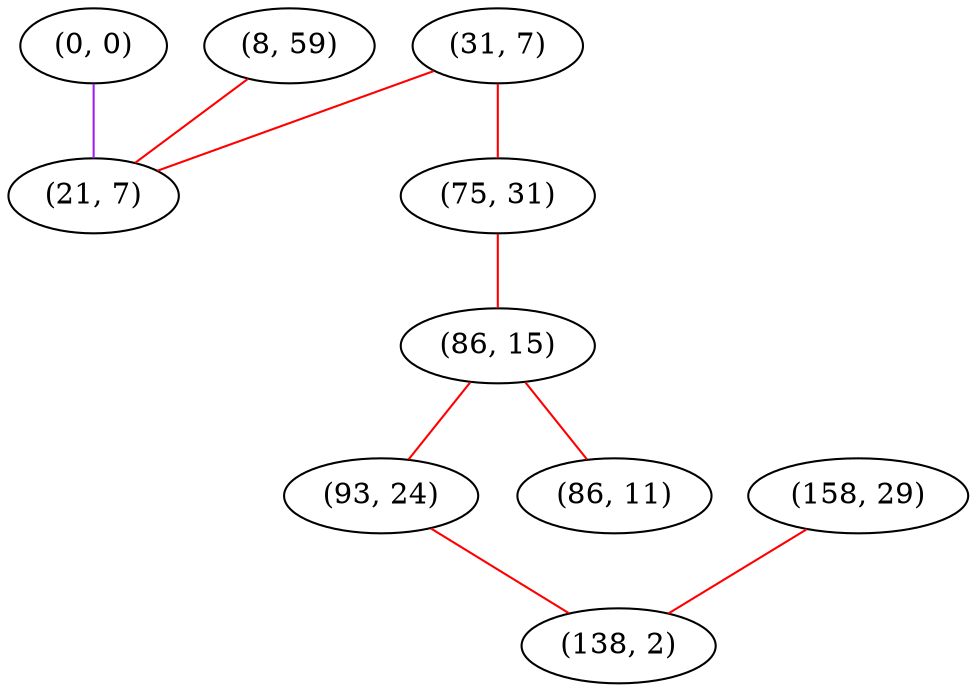 graph "" {
"(0, 0)";
"(31, 7)";
"(75, 31)";
"(86, 15)";
"(158, 29)";
"(93, 24)";
"(86, 11)";
"(8, 59)";
"(21, 7)";
"(138, 2)";
"(0, 0)" -- "(21, 7)"  [color=purple, key=0, weight=4];
"(31, 7)" -- "(75, 31)"  [color=red, key=0, weight=1];
"(31, 7)" -- "(21, 7)"  [color=red, key=0, weight=1];
"(75, 31)" -- "(86, 15)"  [color=red, key=0, weight=1];
"(86, 15)" -- "(86, 11)"  [color=red, key=0, weight=1];
"(86, 15)" -- "(93, 24)"  [color=red, key=0, weight=1];
"(158, 29)" -- "(138, 2)"  [color=red, key=0, weight=1];
"(93, 24)" -- "(138, 2)"  [color=red, key=0, weight=1];
"(8, 59)" -- "(21, 7)"  [color=red, key=0, weight=1];
}
